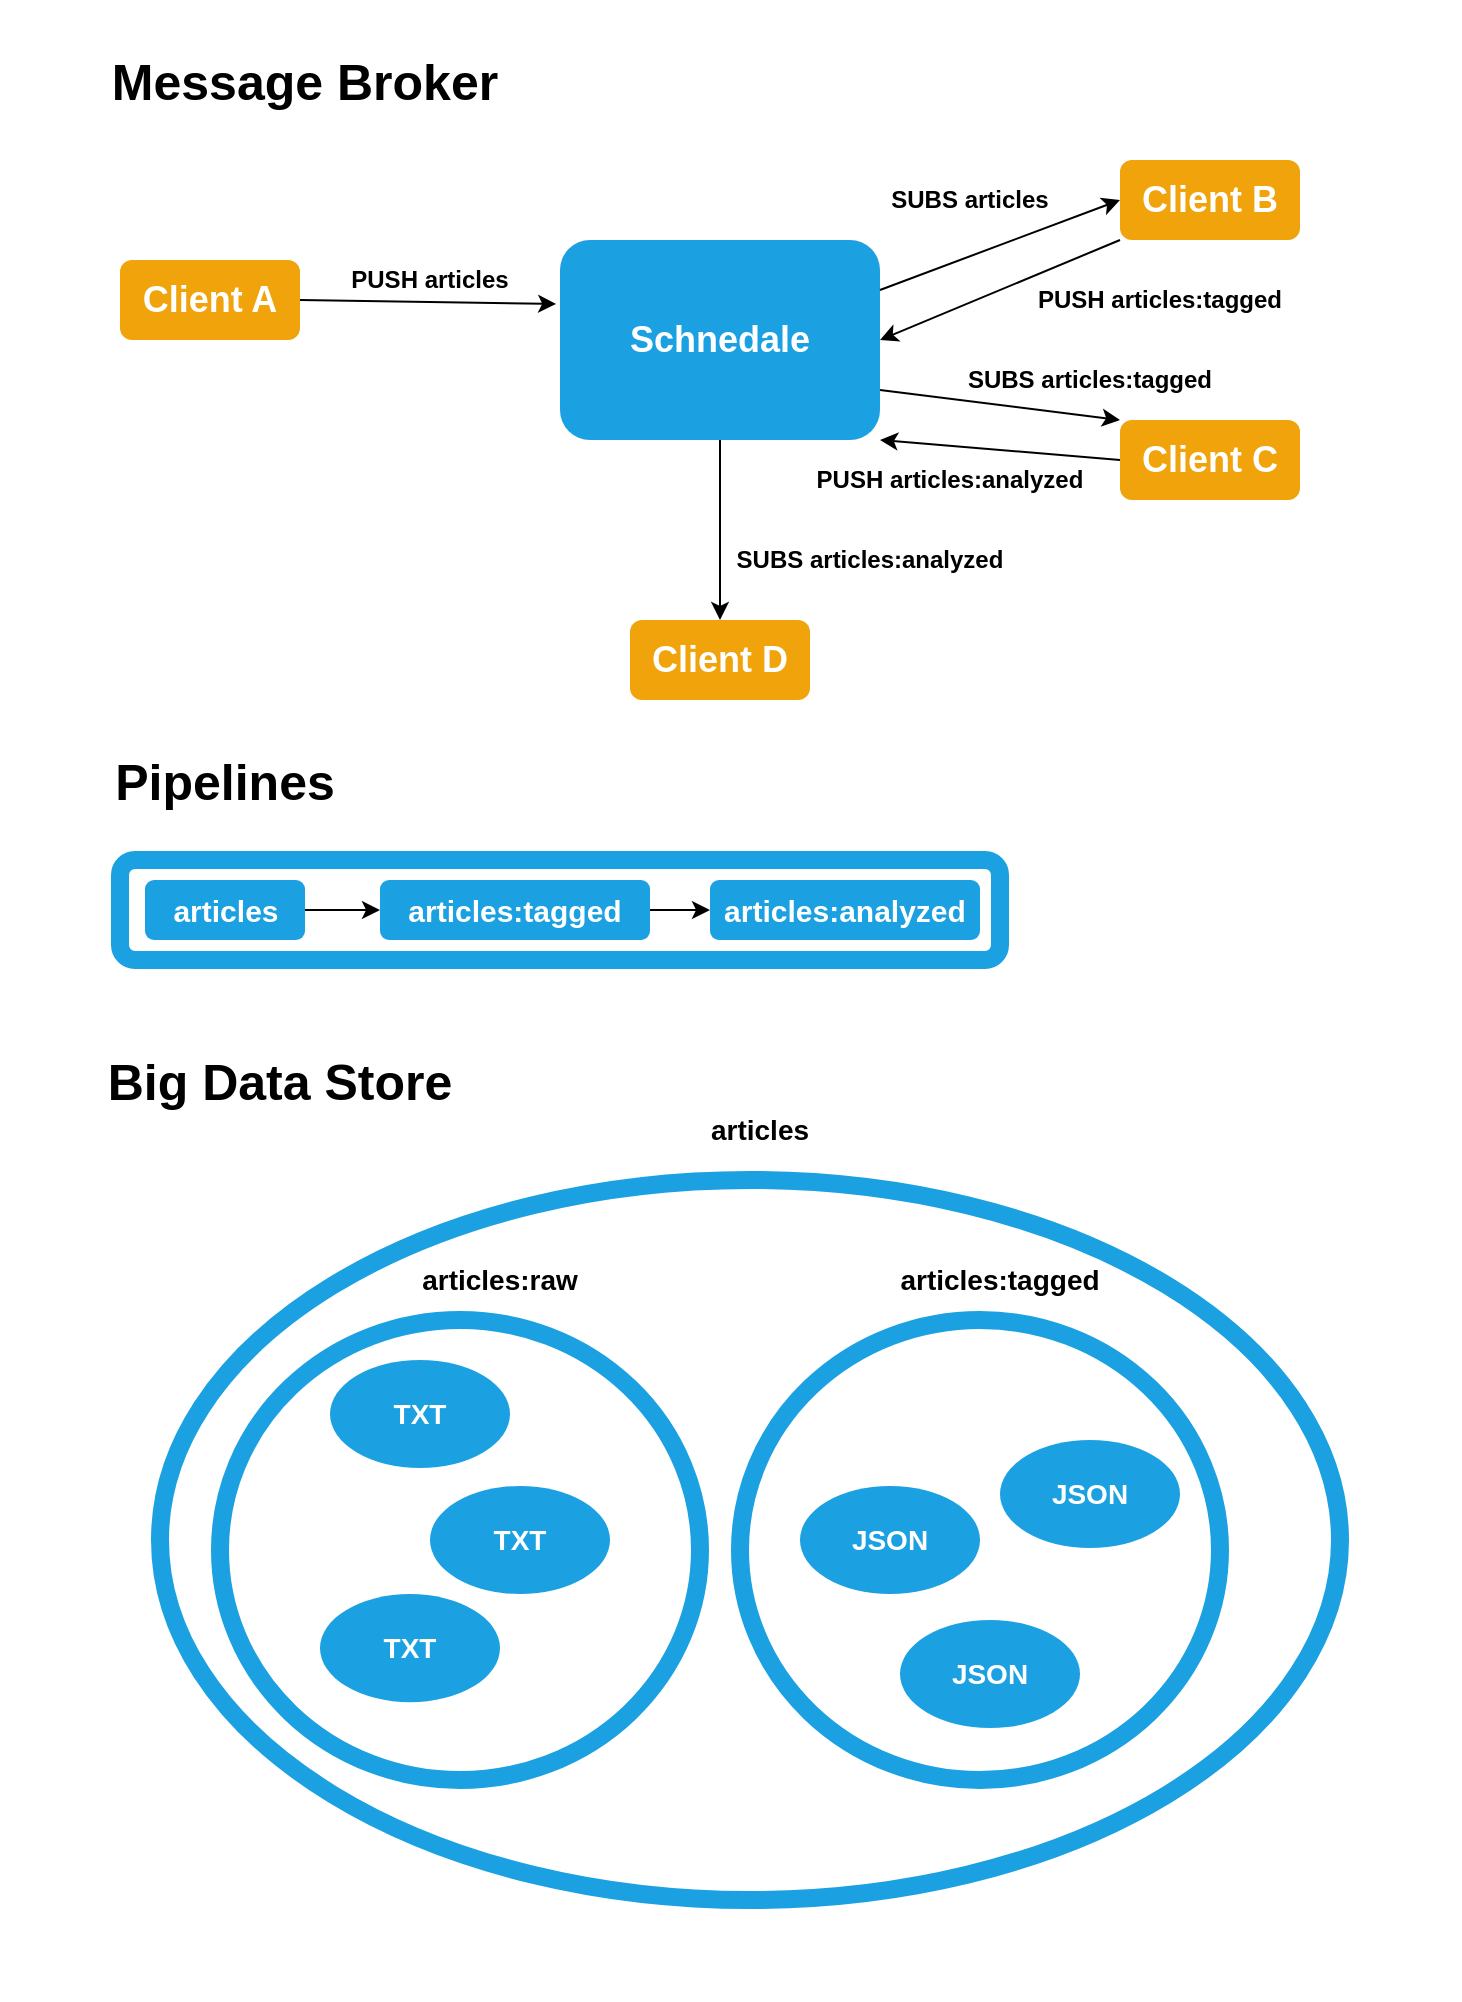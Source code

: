 <mxfile version="13.6.2" type="device"><diagram id="Ey98MKBidtSrsUtGRWjK" name="Page-1"><mxGraphModel dx="1404" dy="714" grid="1" gridSize="10" guides="1" tooltips="1" connect="1" arrows="1" fold="1" page="1" pageScale="1" pageWidth="827" pageHeight="1169" math="0" shadow="0"><root><mxCell id="0"/><mxCell id="1" parent="0"/><mxCell id="MMx7lzBxOQmrIp6WQAwK-47" value="" style="rounded=0;whiteSpace=wrap;html=1;strokeWidth=9;strokeColor=none;" vertex="1" parent="1"><mxGeometry x="30" y="20" width="700" height="1000" as="geometry"/></mxCell><mxCell id="MMx7lzBxOQmrIp6WQAwK-48" value="&lt;b&gt;&lt;font style=&quot;font-size: 18px&quot;&gt;Schnedale&lt;/font&gt;&lt;/b&gt;" style="rounded=1;whiteSpace=wrap;html=1;fillColor=#1ba1e2;fontColor=#ffffff;strokeColor=none;" vertex="1" parent="1"><mxGeometry x="280" y="140" width="160" height="100" as="geometry"/></mxCell><mxCell id="MMx7lzBxOQmrIp6WQAwK-49" value="&lt;b&gt;&lt;font style=&quot;font-size: 18px&quot;&gt;Client A&lt;/font&gt;&lt;/b&gt;" style="rounded=1;whiteSpace=wrap;html=1;fillColor=#f0a30a;fontColor=#ffffff;strokeColor=none;" vertex="1" parent="1"><mxGeometry x="60" y="150" width="90" height="40" as="geometry"/></mxCell><mxCell id="MMx7lzBxOQmrIp6WQAwK-50" value="&lt;b&gt;&lt;font style=&quot;font-size: 18px&quot;&gt;Client B&lt;/font&gt;&lt;/b&gt;" style="rounded=1;whiteSpace=wrap;html=1;fillColor=#f0a30a;fontColor=#ffffff;strokeColor=none;" vertex="1" parent="1"><mxGeometry x="560" y="100" width="90" height="40" as="geometry"/></mxCell><mxCell id="MMx7lzBxOQmrIp6WQAwK-51" value="&lt;b&gt;&lt;font style=&quot;font-size: 18px&quot;&gt;Client C&lt;/font&gt;&lt;/b&gt;" style="rounded=1;whiteSpace=wrap;html=1;fillColor=#f0a30a;fontColor=#ffffff;strokeColor=none;" vertex="1" parent="1"><mxGeometry x="560" y="230" width="90" height="40" as="geometry"/></mxCell><mxCell id="MMx7lzBxOQmrIp6WQAwK-52" value="&lt;b&gt;&lt;font style=&quot;font-size: 18px&quot;&gt;Client D&lt;/font&gt;&lt;/b&gt;" style="rounded=1;whiteSpace=wrap;html=1;fillColor=#f0a30a;fontColor=#ffffff;strokeColor=none;" vertex="1" parent="1"><mxGeometry x="315" y="330" width="90" height="40" as="geometry"/></mxCell><mxCell id="MMx7lzBxOQmrIp6WQAwK-53" value="" style="endArrow=classic;html=1;exitX=1;exitY=0.5;exitDx=0;exitDy=0;entryX=-0.012;entryY=0.32;entryDx=0;entryDy=0;entryPerimeter=0;" edge="1" parent="1" source="MMx7lzBxOQmrIp6WQAwK-49" target="MMx7lzBxOQmrIp6WQAwK-48"><mxGeometry width="50" height="50" relative="1" as="geometry"><mxPoint x="360" y="290" as="sourcePoint"/><mxPoint x="410" y="240" as="targetPoint"/></mxGeometry></mxCell><mxCell id="MMx7lzBxOQmrIp6WQAwK-54" value="PUSH articles" style="text;html=1;strokeColor=none;fillColor=none;align=center;verticalAlign=middle;whiteSpace=wrap;rounded=0;fontStyle=1" vertex="1" parent="1"><mxGeometry x="160" y="150" width="110" height="20" as="geometry"/></mxCell><mxCell id="MMx7lzBxOQmrIp6WQAwK-55" value="" style="endArrow=classic;html=1;exitX=1;exitY=0.25;exitDx=0;exitDy=0;entryX=0;entryY=0.5;entryDx=0;entryDy=0;" edge="1" parent="1" source="MMx7lzBxOQmrIp6WQAwK-48" target="MMx7lzBxOQmrIp6WQAwK-50"><mxGeometry width="50" height="50" relative="1" as="geometry"><mxPoint x="360" y="280" as="sourcePoint"/><mxPoint x="410" y="230" as="targetPoint"/></mxGeometry></mxCell><mxCell id="MMx7lzBxOQmrIp6WQAwK-56" value="SUBS articles" style="text;html=1;strokeColor=none;fillColor=none;align=center;verticalAlign=middle;whiteSpace=wrap;rounded=0;fontStyle=1" vertex="1" parent="1"><mxGeometry x="430" y="110" width="110" height="20" as="geometry"/></mxCell><mxCell id="MMx7lzBxOQmrIp6WQAwK-57" value="" style="endArrow=classic;html=1;exitX=0;exitY=1;exitDx=0;exitDy=0;entryX=1;entryY=0.5;entryDx=0;entryDy=0;" edge="1" parent="1" source="MMx7lzBxOQmrIp6WQAwK-50" target="MMx7lzBxOQmrIp6WQAwK-48"><mxGeometry width="50" height="50" relative="1" as="geometry"><mxPoint x="360" y="280" as="sourcePoint"/><mxPoint x="410" y="230" as="targetPoint"/></mxGeometry></mxCell><mxCell id="MMx7lzBxOQmrIp6WQAwK-58" value="PUSH articles:tagged" style="text;html=1;strokeColor=none;fillColor=none;align=center;verticalAlign=middle;whiteSpace=wrap;rounded=0;fontStyle=1" vertex="1" parent="1"><mxGeometry x="490" y="160" width="180" height="20" as="geometry"/></mxCell><mxCell id="MMx7lzBxOQmrIp6WQAwK-59" value="SUBS articles:tagged" style="text;html=1;strokeColor=none;fillColor=none;align=center;verticalAlign=middle;whiteSpace=wrap;rounded=0;fontStyle=1" vertex="1" parent="1"><mxGeometry x="460" y="200" width="170" height="20" as="geometry"/></mxCell><mxCell id="MMx7lzBxOQmrIp6WQAwK-60" value="PUSH articles:analyzed" style="text;html=1;strokeColor=none;fillColor=none;align=center;verticalAlign=middle;whiteSpace=wrap;rounded=0;fontStyle=1" vertex="1" parent="1"><mxGeometry x="390" y="250" width="170" height="20" as="geometry"/></mxCell><mxCell id="MMx7lzBxOQmrIp6WQAwK-61" value="" style="endArrow=classic;html=1;entryX=0;entryY=0;entryDx=0;entryDy=0;exitX=1;exitY=0.75;exitDx=0;exitDy=0;" edge="1" parent="1" source="MMx7lzBxOQmrIp6WQAwK-48" target="MMx7lzBxOQmrIp6WQAwK-51"><mxGeometry width="50" height="50" relative="1" as="geometry"><mxPoint x="360" y="270" as="sourcePoint"/><mxPoint x="410" y="220" as="targetPoint"/></mxGeometry></mxCell><mxCell id="MMx7lzBxOQmrIp6WQAwK-62" value="" style="endArrow=classic;html=1;exitX=0;exitY=0.5;exitDx=0;exitDy=0;entryX=1;entryY=1;entryDx=0;entryDy=0;" edge="1" parent="1" source="MMx7lzBxOQmrIp6WQAwK-51" target="MMx7lzBxOQmrIp6WQAwK-48"><mxGeometry width="50" height="50" relative="1" as="geometry"><mxPoint x="360" y="270" as="sourcePoint"/><mxPoint x="410" y="220" as="targetPoint"/></mxGeometry></mxCell><mxCell id="MMx7lzBxOQmrIp6WQAwK-63" value="" style="endArrow=classic;html=1;exitX=0.5;exitY=1;exitDx=0;exitDy=0;entryX=0.5;entryY=0;entryDx=0;entryDy=0;" edge="1" parent="1" source="MMx7lzBxOQmrIp6WQAwK-48" target="MMx7lzBxOQmrIp6WQAwK-52"><mxGeometry width="50" height="50" relative="1" as="geometry"><mxPoint x="360" y="270" as="sourcePoint"/><mxPoint x="410" y="220" as="targetPoint"/></mxGeometry></mxCell><mxCell id="MMx7lzBxOQmrIp6WQAwK-64" value="SUBS articles:analyzed" style="text;html=1;strokeColor=none;fillColor=none;align=center;verticalAlign=middle;whiteSpace=wrap;rounded=0;fontStyle=1" vertex="1" parent="1"><mxGeometry x="350" y="290" width="170" height="20" as="geometry"/></mxCell><mxCell id="MMx7lzBxOQmrIp6WQAwK-65" value="&lt;b&gt;&lt;font style=&quot;font-size: 25px&quot;&gt;Message Broker&lt;/font&gt;&lt;/b&gt;" style="text;html=1;strokeColor=none;fillColor=none;align=center;verticalAlign=middle;whiteSpace=wrap;rounded=0;" vertex="1" parent="1"><mxGeometry x="50" y="50" width="205" height="20" as="geometry"/></mxCell><mxCell id="MMx7lzBxOQmrIp6WQAwK-66" value="&lt;b&gt;&lt;font style=&quot;font-size: 25px&quot;&gt;Pipelines&lt;/font&gt;&lt;/b&gt;" style="text;html=1;strokeColor=none;fillColor=none;align=center;verticalAlign=middle;whiteSpace=wrap;rounded=0;" vertex="1" parent="1"><mxGeometry x="10" y="400" width="205" height="20" as="geometry"/></mxCell><mxCell id="MMx7lzBxOQmrIp6WQAwK-67" value="" style="rounded=1;whiteSpace=wrap;html=1;fontColor=#ffffff;strokeWidth=9;fillColor=none;strokeColor=#1BA1E2;" vertex="1" parent="1"><mxGeometry x="60" y="450" width="440" height="50" as="geometry"/></mxCell><mxCell id="MMx7lzBxOQmrIp6WQAwK-68" value="&lt;b&gt;&lt;font style=&quot;font-size: 15px&quot;&gt;articles&lt;/font&gt;&lt;/b&gt;" style="rounded=1;whiteSpace=wrap;html=1;fillColor=#1ba1e2;fontColor=#ffffff;strokeColor=none;" vertex="1" parent="1"><mxGeometry x="72.5" y="460" width="80" height="30" as="geometry"/></mxCell><mxCell id="MMx7lzBxOQmrIp6WQAwK-69" value="&lt;b&gt;&lt;font style=&quot;font-size: 15px&quot;&gt;articles:tagged&lt;/font&gt;&lt;/b&gt;" style="rounded=1;whiteSpace=wrap;html=1;fillColor=#1ba1e2;fontColor=#ffffff;strokeColor=none;" vertex="1" parent="1"><mxGeometry x="190" y="460" width="135" height="30" as="geometry"/></mxCell><mxCell id="MMx7lzBxOQmrIp6WQAwK-70" value="&lt;b&gt;&lt;font style=&quot;font-size: 15px&quot;&gt;articles:analyzed&lt;/font&gt;&lt;/b&gt;" style="rounded=1;whiteSpace=wrap;html=1;fillColor=#1ba1e2;fontColor=#ffffff;strokeColor=none;" vertex="1" parent="1"><mxGeometry x="355" y="460" width="135" height="30" as="geometry"/></mxCell><mxCell id="MMx7lzBxOQmrIp6WQAwK-71" value="" style="endArrow=classic;html=1;exitX=1;exitY=0.5;exitDx=0;exitDy=0;entryX=0;entryY=0.5;entryDx=0;entryDy=0;" edge="1" parent="1" source="MMx7lzBxOQmrIp6WQAwK-68" target="MMx7lzBxOQmrIp6WQAwK-69"><mxGeometry width="50" height="50" relative="1" as="geometry"><mxPoint x="360" y="410" as="sourcePoint"/><mxPoint x="410" y="360" as="targetPoint"/></mxGeometry></mxCell><mxCell id="MMx7lzBxOQmrIp6WQAwK-72" value="" style="endArrow=classic;html=1;exitX=1;exitY=0.5;exitDx=0;exitDy=0;entryX=0;entryY=0.5;entryDx=0;entryDy=0;" edge="1" parent="1" source="MMx7lzBxOQmrIp6WQAwK-69" target="MMx7lzBxOQmrIp6WQAwK-70"><mxGeometry width="50" height="50" relative="1" as="geometry"><mxPoint x="360" y="410" as="sourcePoint"/><mxPoint x="410" y="360" as="targetPoint"/></mxGeometry></mxCell><mxCell id="MMx7lzBxOQmrIp6WQAwK-73" value="&lt;b&gt;&lt;font style=&quot;font-size: 25px&quot;&gt;Big Data Store&lt;/font&gt;&lt;/b&gt;" style="text;html=1;strokeColor=none;fillColor=none;align=center;verticalAlign=middle;whiteSpace=wrap;rounded=0;" vertex="1" parent="1"><mxGeometry y="550" width="280" height="20" as="geometry"/></mxCell><mxCell id="MMx7lzBxOQmrIp6WQAwK-74" value="" style="ellipse;whiteSpace=wrap;html=1;strokeColor=#1BA1E2;strokeWidth=9;fillColor=none;" vertex="1" parent="1"><mxGeometry x="80" y="610" width="590" height="360" as="geometry"/></mxCell><mxCell id="MMx7lzBxOQmrIp6WQAwK-75" value="&lt;b&gt;&lt;font style=&quot;font-size: 14px&quot;&gt;JSON&lt;/font&gt;&lt;/b&gt;" style="ellipse;whiteSpace=wrap;html=1;strokeWidth=9;fontColor=#ffffff;fillColor=#1ba1e2;strokeColor=none;" vertex="1" parent="1"><mxGeometry x="500" y="740" width="90" height="54.06" as="geometry"/></mxCell><mxCell id="MMx7lzBxOQmrIp6WQAwK-76" value="" style="ellipse;whiteSpace=wrap;html=1;strokeColor=#1BA1E2;strokeWidth=9;fillColor=none;" vertex="1" parent="1"><mxGeometry x="110" y="680" width="240" height="230" as="geometry"/></mxCell><mxCell id="MMx7lzBxOQmrIp6WQAwK-77" value="&lt;b&gt;&lt;font style=&quot;font-size: 14px&quot;&gt;articles&lt;/font&gt;&lt;/b&gt;" style="text;html=1;strokeColor=none;fillColor=none;align=center;verticalAlign=middle;whiteSpace=wrap;rounded=0;" vertex="1" parent="1"><mxGeometry x="360" y="575" width="40" height="20" as="geometry"/></mxCell><mxCell id="MMx7lzBxOQmrIp6WQAwK-78" value="&lt;b&gt;&lt;font style=&quot;font-size: 14px&quot;&gt;articles:raw&lt;/font&gt;&lt;/b&gt;" style="text;html=1;strokeColor=none;fillColor=none;align=center;verticalAlign=middle;whiteSpace=wrap;rounded=0;" vertex="1" parent="1"><mxGeometry x="230" y="650" width="40" height="20" as="geometry"/></mxCell><mxCell id="MMx7lzBxOQmrIp6WQAwK-79" value="" style="ellipse;whiteSpace=wrap;html=1;strokeColor=#1BA1E2;strokeWidth=9;fillColor=none;" vertex="1" parent="1"><mxGeometry x="370" y="680" width="240" height="230" as="geometry"/></mxCell><mxCell id="MMx7lzBxOQmrIp6WQAwK-80" value="&lt;b&gt;&lt;font style=&quot;font-size: 14px&quot;&gt;articles:tagged&lt;/font&gt;&lt;/b&gt;" style="text;html=1;strokeColor=none;fillColor=none;align=center;verticalAlign=middle;whiteSpace=wrap;rounded=0;" vertex="1" parent="1"><mxGeometry x="480" y="650" width="40" height="20" as="geometry"/></mxCell><mxCell id="MMx7lzBxOQmrIp6WQAwK-81" value="&lt;b&gt;&lt;font style=&quot;font-size: 14px&quot;&gt;TXT&lt;/font&gt;&lt;/b&gt;" style="ellipse;whiteSpace=wrap;html=1;strokeWidth=9;fontColor=#ffffff;fillColor=#1ba1e2;strokeColor=none;" vertex="1" parent="1"><mxGeometry x="160" y="817.03" width="90" height="54.06" as="geometry"/></mxCell><mxCell id="MMx7lzBxOQmrIp6WQAwK-82" value="&lt;b&gt;&lt;font style=&quot;font-size: 14px&quot;&gt;TXT&lt;/font&gt;&lt;/b&gt;" style="ellipse;whiteSpace=wrap;html=1;strokeWidth=9;fontColor=#ffffff;fillColor=#1ba1e2;strokeColor=none;" vertex="1" parent="1"><mxGeometry x="215" y="762.97" width="90" height="54.06" as="geometry"/></mxCell><mxCell id="MMx7lzBxOQmrIp6WQAwK-83" value="&lt;b&gt;&lt;font style=&quot;font-size: 14px&quot;&gt;TXT&lt;/font&gt;&lt;/b&gt;" style="ellipse;whiteSpace=wrap;html=1;strokeWidth=9;fontColor=#ffffff;fillColor=#1ba1e2;strokeColor=none;" vertex="1" parent="1"><mxGeometry x="165" y="700" width="90" height="54.06" as="geometry"/></mxCell><mxCell id="MMx7lzBxOQmrIp6WQAwK-84" value="&lt;b&gt;&lt;font style=&quot;font-size: 14px&quot;&gt;JSON&lt;/font&gt;&lt;/b&gt;" style="ellipse;whiteSpace=wrap;html=1;strokeWidth=9;fontColor=#ffffff;fillColor=#1ba1e2;strokeColor=none;" vertex="1" parent="1"><mxGeometry x="400" y="762.97" width="90" height="54.06" as="geometry"/></mxCell><mxCell id="MMx7lzBxOQmrIp6WQAwK-85" value="&lt;b&gt;&lt;font style=&quot;font-size: 14px&quot;&gt;JSON&lt;/font&gt;&lt;/b&gt;" style="ellipse;whiteSpace=wrap;html=1;strokeWidth=9;fontColor=#ffffff;fillColor=#1ba1e2;strokeColor=none;" vertex="1" parent="1"><mxGeometry x="450" y="830" width="90" height="54.06" as="geometry"/></mxCell></root></mxGraphModel></diagram></mxfile>